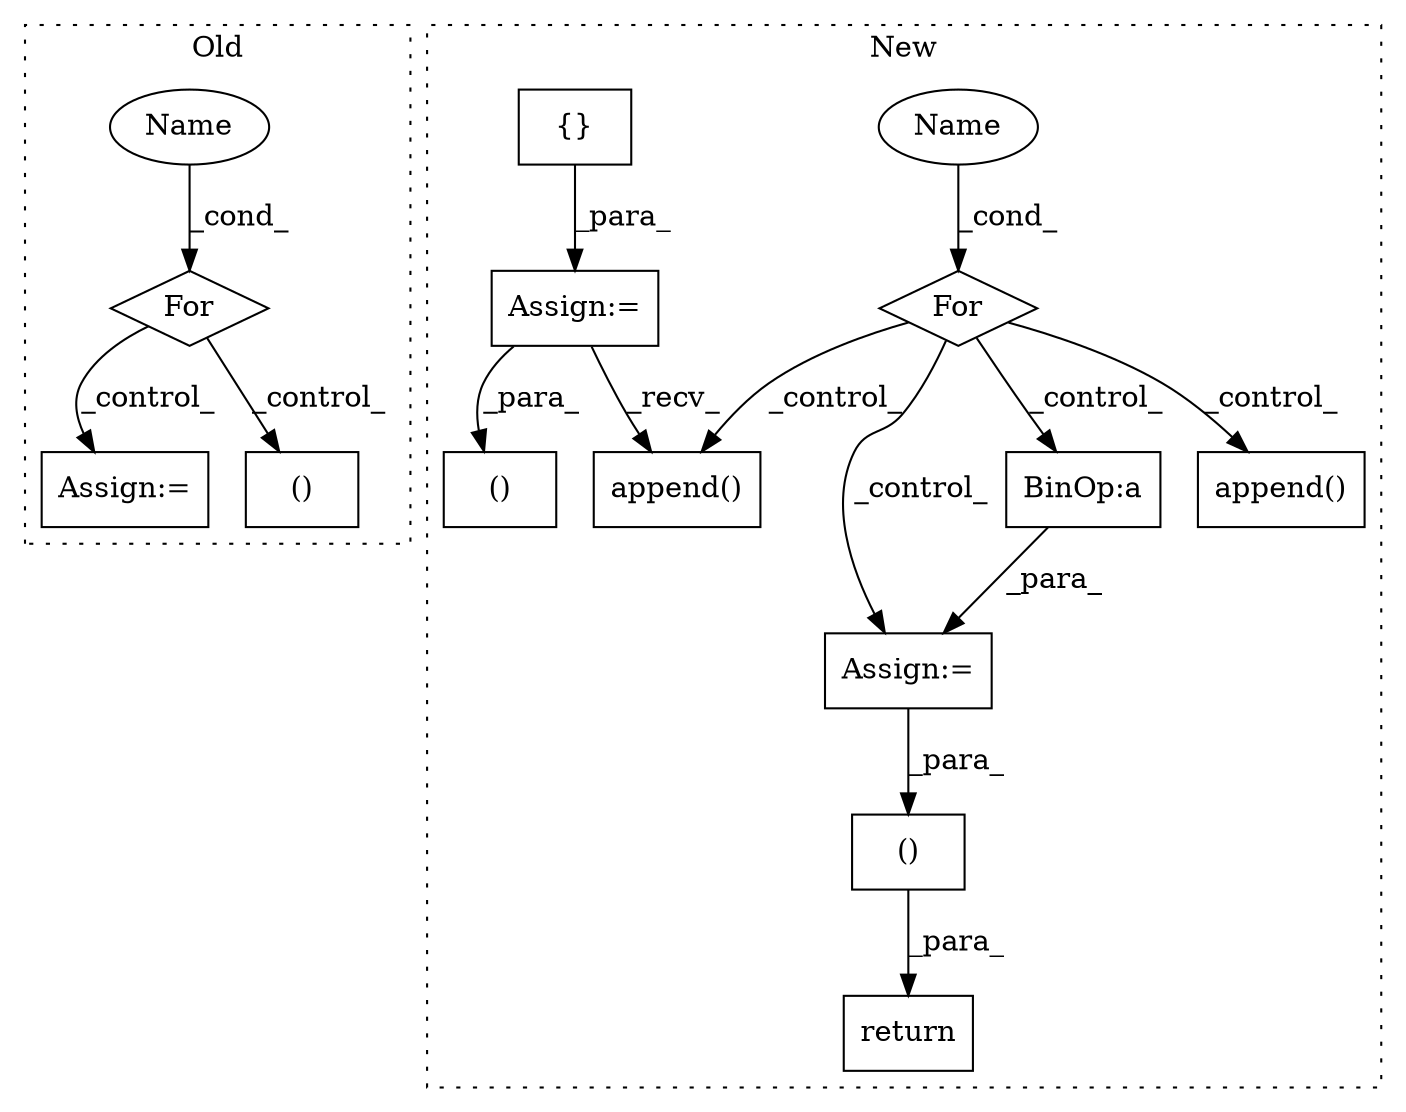 digraph G {
subgraph cluster0 {
1 [label="For" a="107" s="3279,3297" l="4,14" shape="diamond"];
7 [label="Assign:=" a="68" s="3314" l="18" shape="box"];
8 [label="Name" a="87" s="3283" l="2" shape="ellipse"];
12 [label="()" a="54" s="3314" l="15" shape="box"];
label = "Old";
style="dotted";
}
subgraph cluster1 {
2 [label="append()" a="75" s="10509,10535" l="19,1" shape="box"];
3 [label="For" a="107" s="10311,10341" l="4,14" shape="diamond"];
4 [label="Name" a="87" s="10315" l="5" shape="ellipse"];
5 [label="Assign:=" a="68" s="10257" l="3" shape="box"];
6 [label="{}" a="59" s="10260,10260" l="2,1" shape="box"];
9 [label="()" a="54" s="10636" l="13" shape="box"];
10 [label="append()" a="75" s="10549,10571" l="18,1" shape="box"];
11 [label="Assign:=" a="68" s="10467" l="3" shape="box"];
13 [label="()" a="54" s="10680" l="47" shape="box"];
14 [label="BinOp:a" a="82" s="10483" l="3" shape="box"];
15 [label="return" a="93" s="10660" l="7" shape="box"];
label = "New";
style="dotted";
}
1 -> 7 [label="_control_"];
1 -> 12 [label="_control_"];
3 -> 2 [label="_control_"];
3 -> 10 [label="_control_"];
3 -> 11 [label="_control_"];
3 -> 14 [label="_control_"];
4 -> 3 [label="_cond_"];
5 -> 2 [label="_recv_"];
5 -> 9 [label="_para_"];
6 -> 5 [label="_para_"];
8 -> 1 [label="_cond_"];
11 -> 13 [label="_para_"];
13 -> 15 [label="_para_"];
14 -> 11 [label="_para_"];
}